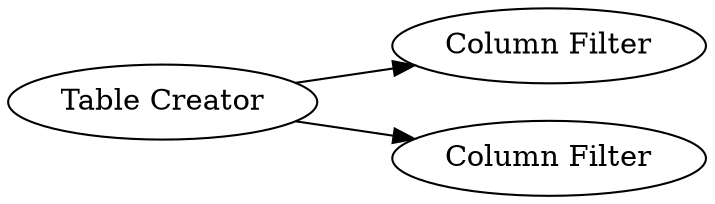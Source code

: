 digraph {
	1 [label="Column Filter"]
	2 [label="Table Creator"]
	3 [label="Column Filter"]
	2 -> 1
	2 -> 3
	rankdir=LR
}
